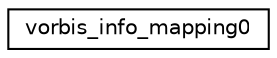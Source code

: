digraph "Graphical Class Hierarchy"
{
  edge [fontname="Helvetica",fontsize="10",labelfontname="Helvetica",labelfontsize="10"];
  node [fontname="Helvetica",fontsize="10",shape=record];
  rankdir="LR";
  Node1 [label="vorbis_info_mapping0",height=0.2,width=0.4,color="black", fillcolor="white", style="filled",URL="$structvorbis__info__mapping0.html"];
}
